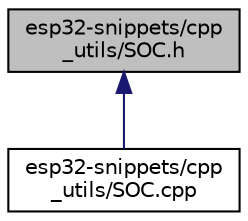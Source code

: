 digraph "esp32-snippets/cpp_utils/SOC.h"
{
  edge [fontname="Helvetica",fontsize="10",labelfontname="Helvetica",labelfontsize="10"];
  node [fontname="Helvetica",fontsize="10",shape=record];
  Node1 [label="esp32-snippets/cpp\l_utils/SOC.h",height=0.2,width=0.4,color="black", fillcolor="grey75", style="filled", fontcolor="black"];
  Node1 -> Node2 [dir="back",color="midnightblue",fontsize="10",style="solid",fontname="Helvetica"];
  Node2 [label="esp32-snippets/cpp\l_utils/SOC.cpp",height=0.2,width=0.4,color="black", fillcolor="white", style="filled",URL="$_s_o_c_8cpp.html"];
}
